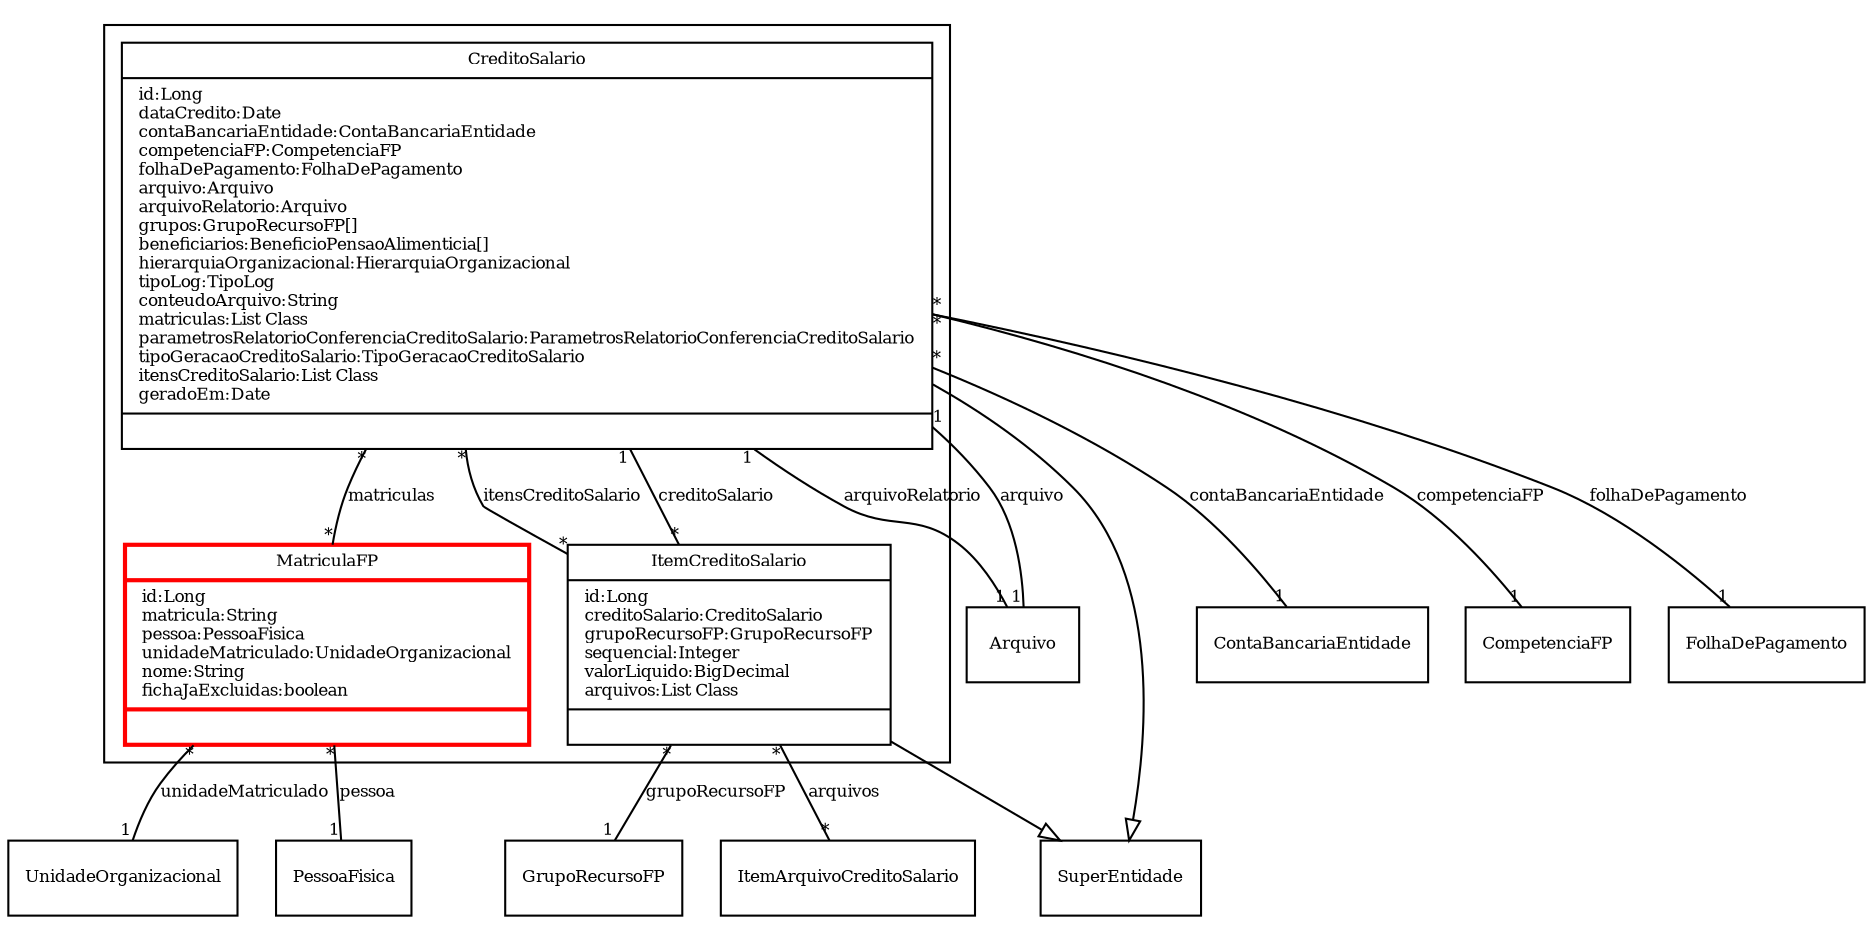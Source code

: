 digraph G{
fontname = "Times-Roman"
fontsize = 8

node [
        fontname = "Times-Roman"
        fontsize = 8
        shape = "record"
]

edge [
        fontname = "Times-Roman"
        fontsize = 8
]

subgraph clusterCREDITO_DE_SALARIO
{
CreditoSalario [label = "{CreditoSalario|id:Long\ldataCredito:Date\lcontaBancariaEntidade:ContaBancariaEntidade\lcompetenciaFP:CompetenciaFP\lfolhaDePagamento:FolhaDePagamento\larquivo:Arquivo\larquivoRelatorio:Arquivo\lgrupos:GrupoRecursoFP[]\lbeneficiarios:BeneficioPensaoAlimenticia[]\lhierarquiaOrganizacional:HierarquiaOrganizacional\ltipoLog:TipoLog\lconteudoArquivo:String\lmatriculas:List Class\lparametrosRelatorioConferenciaCreditoSalario:ParametrosRelatorioConferenciaCreditoSalario\ltipoGeracaoCreditoSalario:TipoGeracaoCreditoSalario\litensCreditoSalario:List Class\lgeradoEm:Date\l|\l}"]
MatriculaFP [style=bold,color="#FF0000"label = "{MatriculaFP|id:Long\lmatricula:String\lpessoa:PessoaFisica\lunidadeMatriculado:UnidadeOrganizacional\lnome:String\lfichaJaExcluidas:boolean\l|\l}"]
ItemCreditoSalario [label = "{ItemCreditoSalario|id:Long\lcreditoSalario:CreditoSalario\lgrupoRecursoFP:GrupoRecursoFP\lsequencial:Integer\lvalorLiquido:BigDecimal\larquivos:List Class\l|\l}"]
}
edge [arrowhead = "none" headlabel = "1" taillabel = "*"] CreditoSalario -> ContaBancariaEntidade [label = "contaBancariaEntidade"]
edge [arrowhead = "none" headlabel = "1" taillabel = "*"] CreditoSalario -> CompetenciaFP [label = "competenciaFP"]
edge [arrowhead = "none" headlabel = "1" taillabel = "*"] CreditoSalario -> FolhaDePagamento [label = "folhaDePagamento"]
edge [arrowhead = "none" headlabel = "1" taillabel = "1"] CreditoSalario -> Arquivo [label = "arquivo"]
edge [arrowhead = "none" headlabel = "1" taillabel = "1"] CreditoSalario -> Arquivo [label = "arquivoRelatorio"]
edge [arrowhead = "none" headlabel = "*" taillabel = "*"] CreditoSalario -> MatriculaFP [label = "matriculas"]
edge [arrowhead = "none" headlabel = "*" taillabel = "*"] CreditoSalario -> ItemCreditoSalario [label = "itensCreditoSalario"]
edge [ arrowhead = "empty" headlabel = "" taillabel = ""] CreditoSalario -> SuperEntidade
edge [arrowhead = "none" headlabel = "1" taillabel = "*"] MatriculaFP -> PessoaFisica [label = "pessoa"]
edge [arrowhead = "none" headlabel = "1" taillabel = "*"] MatriculaFP -> UnidadeOrganizacional [label = "unidadeMatriculado"]
edge [arrowhead = "none" headlabel = "1" taillabel = "*"] ItemCreditoSalario -> CreditoSalario [label = "creditoSalario"]
edge [arrowhead = "none" headlabel = "1" taillabel = "*"] ItemCreditoSalario -> GrupoRecursoFP [label = "grupoRecursoFP"]
edge [arrowhead = "none" headlabel = "*" taillabel = "*"] ItemCreditoSalario -> ItemArquivoCreditoSalario [label = "arquivos"]
edge [ arrowhead = "empty" headlabel = "" taillabel = ""] ItemCreditoSalario -> SuperEntidade
}
